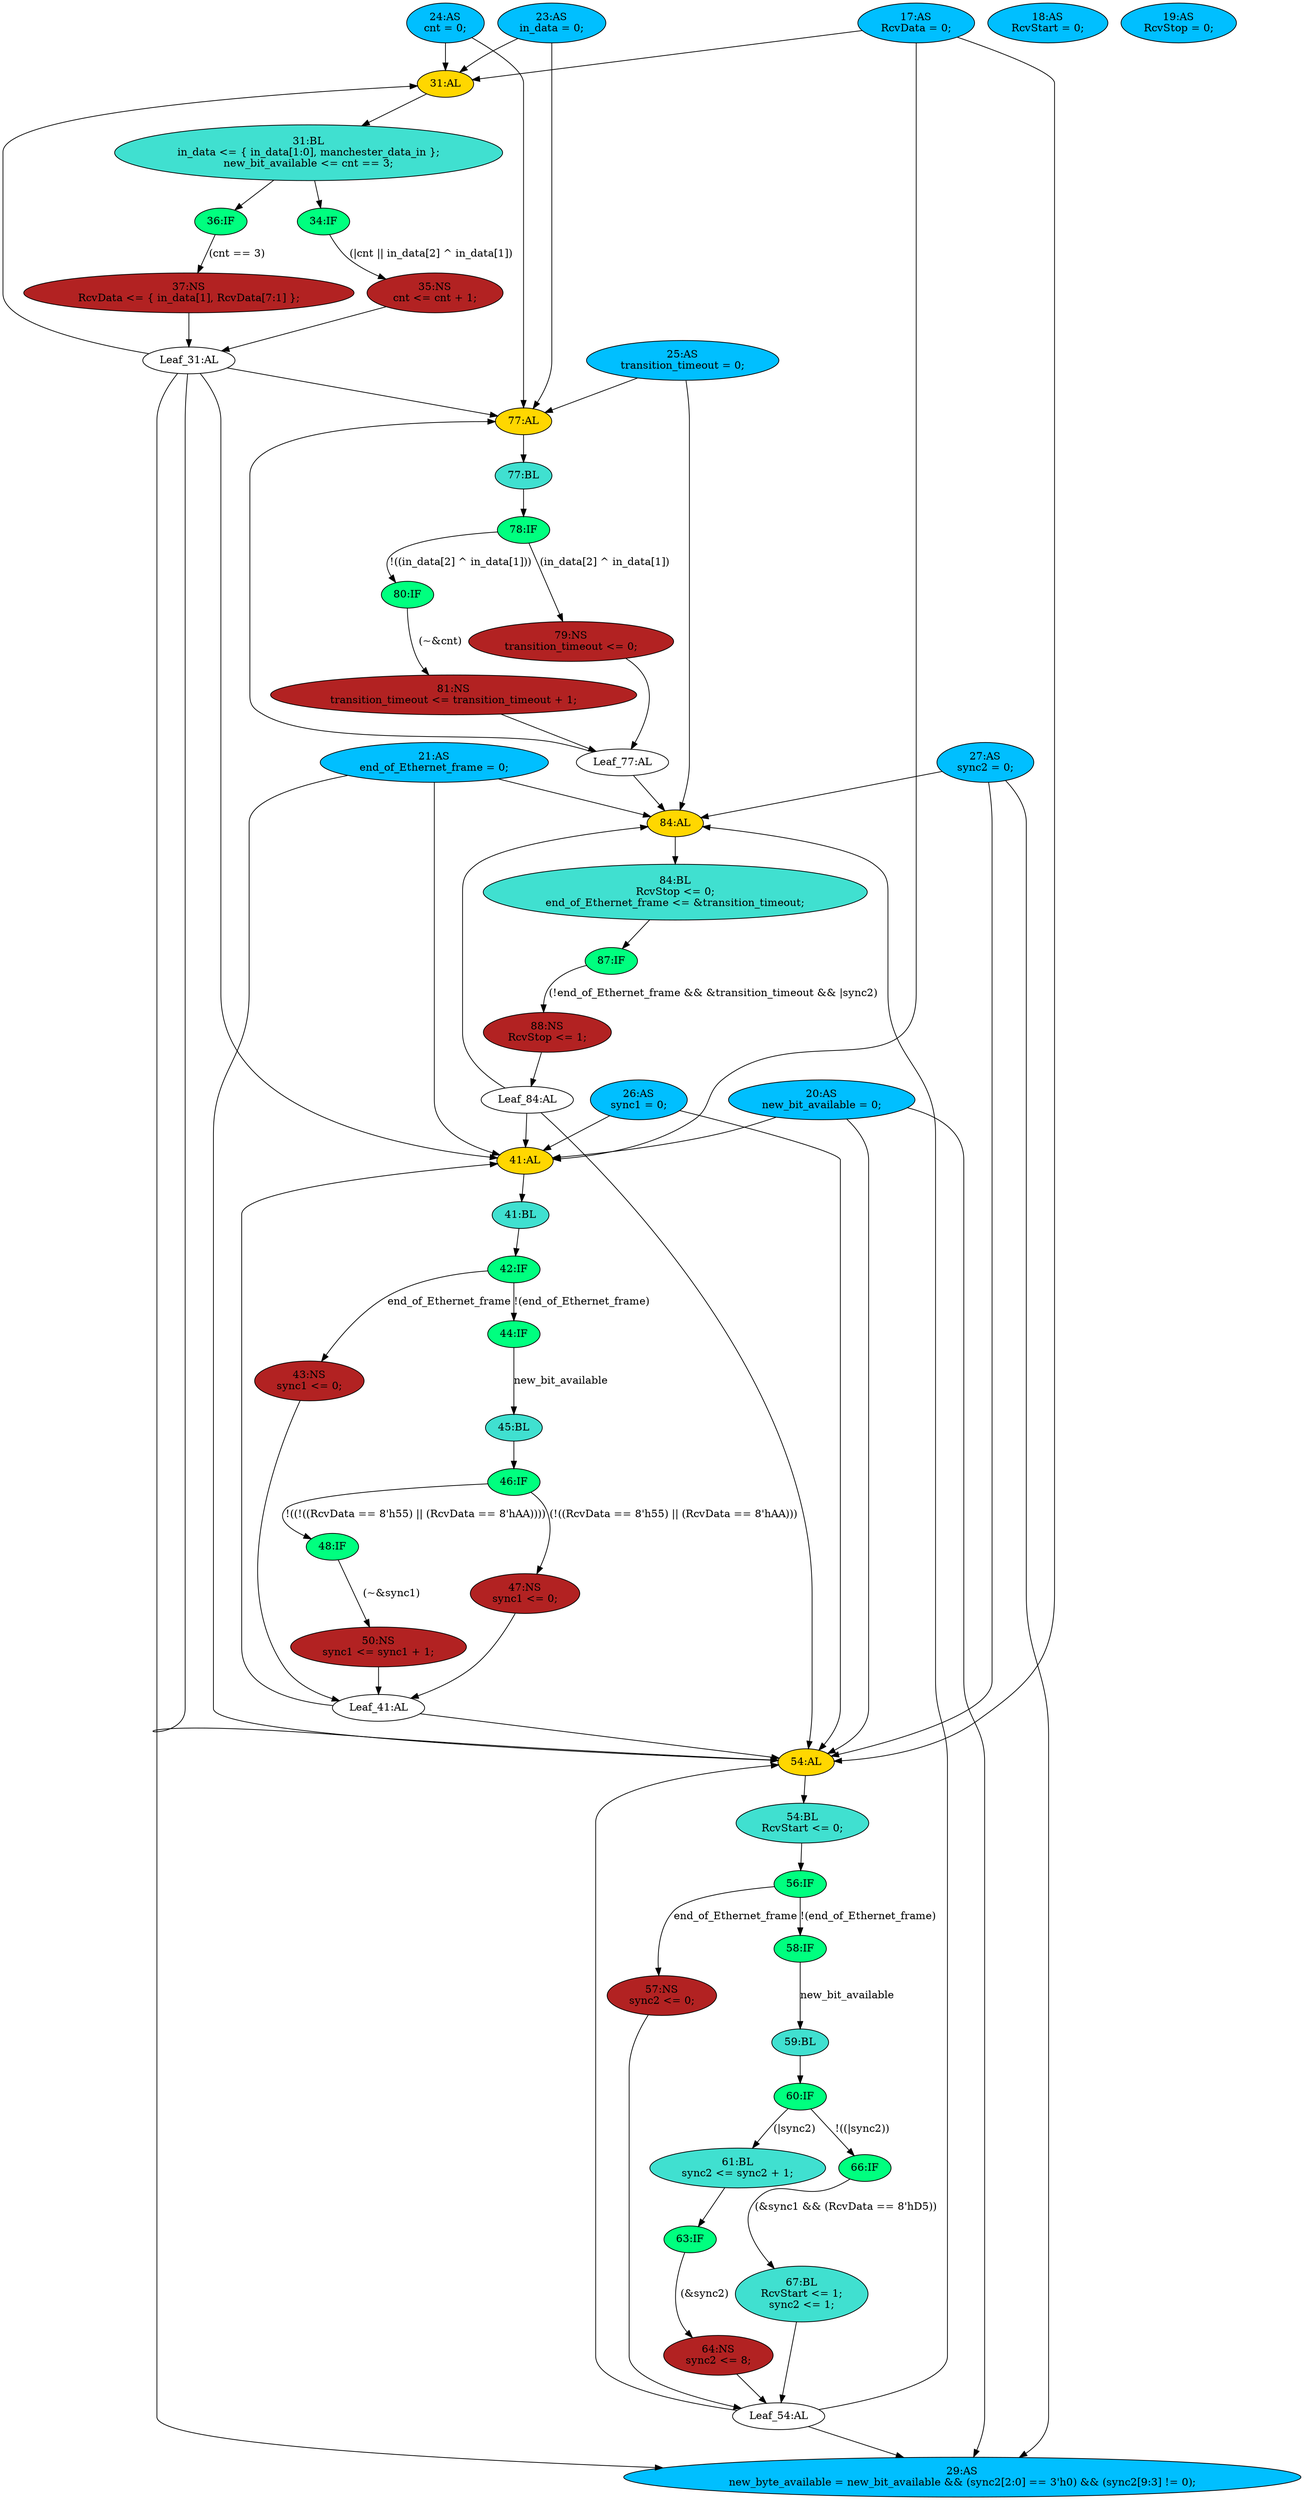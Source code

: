strict digraph "compose( ,  )" {
	node [label="\N"];
	"27:AS"	 [ast="<pyverilog.vparser.ast.Assign object at 0x7f43f4b0f290>",
		def_var="['sync2']",
		fillcolor=deepskyblue,
		label="27:AS
sync2 = 0;",
		statements="[]",
		style=filled,
		typ=Assign,
		use_var="[]"];
	"29:AS"	 [ast="<pyverilog.vparser.ast.Assign object at 0x7f43f48313d0>",
		def_var="['new_byte_available']",
		fillcolor=deepskyblue,
		label="29:AS
new_byte_available = new_bit_available && (sync2[2:0] == 3'h0) && (sync2[9:3] != 0);",
		statements="[]",
		style=filled,
		typ=Assign,
		use_var="['new_bit_available', 'sync2', 'sync2']"];
	"27:AS" -> "29:AS";
	"84:AL"	 [ast="<pyverilog.vparser.ast.Always object at 0x7f43f4c427d0>",
		clk_sens=True,
		fillcolor=gold,
		label="84:AL",
		sens="['clk48']",
		statements="[]",
		style=filled,
		typ=Always,
		use_var="['sync2', 'end_of_Ethernet_frame', 'transition_timeout']"];
	"27:AS" -> "84:AL";
	"54:AL"	 [ast="<pyverilog.vparser.ast.Always object at 0x7f43f4c3ee10>",
		clk_sens=True,
		fillcolor=gold,
		label="54:AL",
		sens="['clk48']",
		statements="[]",
		style=filled,
		typ=Always,
		use_var="['new_bit_available', 'sync2', 'end_of_Ethernet_frame', 'RcvData', 'sync1']"];
	"27:AS" -> "54:AL";
	"45:BL"	 [ast="<pyverilog.vparser.ast.Block object at 0x7f43f4c3e890>",
		fillcolor=turquoise,
		label="45:BL",
		statements="[]",
		style=filled,
		typ=Block];
	"46:IF"	 [ast="<pyverilog.vparser.ast.IfStatement object at 0x7f43f4c3ec90>",
		fillcolor=springgreen,
		label="46:IF",
		statements="[]",
		style=filled,
		typ=IfStatement];
	"45:BL" -> "46:IF"	 [cond="[]",
		lineno=None];
	"57:NS"	 [ast="<pyverilog.vparser.ast.NonblockingSubstitution object at 0x7f43f4c403d0>",
		fillcolor=firebrick,
		label="57:NS
sync2 <= 0;",
		statements="[<pyverilog.vparser.ast.NonblockingSubstitution object at 0x7f43f4c403d0>]",
		style=filled,
		typ=NonblockingSubstitution];
	"Leaf_54:AL"	 [def_var="['RcvStart', 'sync2']",
		label="Leaf_54:AL"];
	"57:NS" -> "Leaf_54:AL"	 [cond="[]",
		lineno=None];
	"54:BL"	 [ast="<pyverilog.vparser.ast.Block object at 0x7f43f4c40190>",
		fillcolor=turquoise,
		label="54:BL
RcvStart <= 0;",
		statements="[<pyverilog.vparser.ast.NonblockingSubstitution object at 0x7f43f4c400d0>]",
		style=filled,
		typ=Block];
	"56:IF"	 [ast="<pyverilog.vparser.ast.IfStatement object at 0x7f43f4c40390>",
		fillcolor=springgreen,
		label="56:IF",
		statements="[]",
		style=filled,
		typ=IfStatement];
	"54:BL" -> "56:IF"	 [cond="[]",
		lineno=None];
	"66:IF"	 [ast="<pyverilog.vparser.ast.IfStatement object at 0x7f43f4c40dd0>",
		fillcolor=springgreen,
		label="66:IF",
		statements="[]",
		style=filled,
		typ=IfStatement];
	"67:BL"	 [ast="<pyverilog.vparser.ast.Block object at 0x7f43f4c40ed0>",
		fillcolor=turquoise,
		label="67:BL
RcvStart <= 1;
sync2 <= 1;",
		statements="[<pyverilog.vparser.ast.NonblockingSubstitution object at 0x7f43f4c40f10>, <pyverilog.vparser.ast.NonblockingSubstitution object \
at 0x7f43f4c42090>]",
		style=filled,
		typ=Block];
	"66:IF" -> "67:BL"	 [cond="['sync1', 'RcvData']",
		label="(&sync1 && (RcvData == 8'hD5))",
		lineno=66];
	"50:NS"	 [ast="<pyverilog.vparser.ast.NonblockingSubstitution object at 0x7f43f4c40050>",
		fillcolor=firebrick,
		label="50:NS
sync1 <= sync1 + 1;",
		statements="[<pyverilog.vparser.ast.NonblockingSubstitution object at 0x7f43f4c40050>]",
		style=filled,
		typ=NonblockingSubstitution];
	"Leaf_41:AL"	 [def_var="['sync1']",
		label="Leaf_41:AL"];
	"50:NS" -> "Leaf_41:AL"	 [cond="[]",
		lineno=None];
	"79:NS"	 [ast="<pyverilog.vparser.ast.NonblockingSubstitution object at 0x7f43f4c42350>",
		fillcolor=firebrick,
		label="79:NS
transition_timeout <= 0;",
		statements="[<pyverilog.vparser.ast.NonblockingSubstitution object at 0x7f43f4c42350>]",
		style=filled,
		typ=NonblockingSubstitution];
	"Leaf_77:AL"	 [def_var="['transition_timeout']",
		label="Leaf_77:AL"];
	"79:NS" -> "Leaf_77:AL"	 [cond="[]",
		lineno=None];
	"56:IF" -> "57:NS"	 [cond="['end_of_Ethernet_frame']",
		label=end_of_Ethernet_frame,
		lineno=56];
	"58:IF"	 [ast="<pyverilog.vparser.ast.IfStatement object at 0x7f43f4c40590>",
		fillcolor=springgreen,
		label="58:IF",
		statements="[]",
		style=filled,
		typ=IfStatement];
	"56:IF" -> "58:IF"	 [cond="['end_of_Ethernet_frame']",
		label="!(end_of_Ethernet_frame)",
		lineno=56];
	"17:AS"	 [ast="<pyverilog.vparser.ast.Assign object at 0x7f43f4c6e250>",
		def_var="['RcvData']",
		fillcolor=deepskyblue,
		label="17:AS
RcvData = 0;",
		statements="[]",
		style=filled,
		typ=Assign,
		use_var="[]"];
	"41:AL"	 [ast="<pyverilog.vparser.ast.Always object at 0x7f43f4c3e4d0>",
		clk_sens=True,
		fillcolor=gold,
		label="41:AL",
		sens="['clk48']",
		statements="[]",
		style=filled,
		typ=Always,
		use_var="['new_bit_available', 'RcvData', 'end_of_Ethernet_frame', 'sync1']"];
	"17:AS" -> "41:AL";
	"17:AS" -> "54:AL";
	"31:AL"	 [ast="<pyverilog.vparser.ast.Always object at 0x7f43f4831610>",
		clk_sens=True,
		fillcolor=gold,
		label="31:AL",
		sens="['clk48']",
		statements="[]",
		style=filled,
		typ=Always,
		use_var="['cnt', 'in_data', 'RcvData', 'manchester_data_in']"];
	"17:AS" -> "31:AL";
	"64:NS"	 [ast="<pyverilog.vparser.ast.NonblockingSubstitution object at 0x7f43f4c40b90>",
		fillcolor=firebrick,
		label="64:NS
sync2 <= 8;",
		statements="[<pyverilog.vparser.ast.NonblockingSubstitution object at 0x7f43f4c40b90>]",
		style=filled,
		typ=NonblockingSubstitution];
	"64:NS" -> "Leaf_54:AL"	 [cond="[]",
		lineno=None];
	"78:IF"	 [ast="<pyverilog.vparser.ast.IfStatement object at 0x7f43f4c42310>",
		fillcolor=springgreen,
		label="78:IF",
		statements="[]",
		style=filled,
		typ=IfStatement];
	"78:IF" -> "79:NS"	 [cond="['in_data', 'in_data']",
		label="(in_data[2] ^ in_data[1])",
		lineno=78];
	"80:IF"	 [ast="<pyverilog.vparser.ast.IfStatement object at 0x7f43f4c42550>",
		fillcolor=springgreen,
		label="80:IF",
		statements="[]",
		style=filled,
		typ=IfStatement];
	"78:IF" -> "80:IF"	 [cond="['in_data', 'in_data']",
		label="!((in_data[2] ^ in_data[1]))",
		lineno=78];
	"41:BL"	 [ast="<pyverilog.vparser.ast.Block object at 0x7f43f4c3e550>",
		fillcolor=turquoise,
		label="41:BL",
		statements="[]",
		style=filled,
		typ=Block];
	"41:AL" -> "41:BL"	 [cond="[]",
		lineno=None];
	"44:IF"	 [ast="<pyverilog.vparser.ast.IfStatement object at 0x7f43f4c3e8d0>",
		fillcolor=springgreen,
		label="44:IF",
		statements="[]",
		style=filled,
		typ=IfStatement];
	"44:IF" -> "45:BL"	 [cond="['new_bit_available']",
		label=new_bit_available,
		lineno=44];
	"42:IF"	 [ast="<pyverilog.vparser.ast.IfStatement object at 0x7f43f4c3e6d0>",
		fillcolor=springgreen,
		label="42:IF",
		statements="[]",
		style=filled,
		typ=IfStatement];
	"42:IF" -> "44:IF"	 [cond="['end_of_Ethernet_frame']",
		label="!(end_of_Ethernet_frame)",
		lineno=42];
	"43:NS"	 [ast="<pyverilog.vparser.ast.NonblockingSubstitution object at 0x7f43f4c3e710>",
		fillcolor=firebrick,
		label="43:NS
sync1 <= 0;",
		statements="[<pyverilog.vparser.ast.NonblockingSubstitution object at 0x7f43f4c3e710>]",
		style=filled,
		typ=NonblockingSubstitution];
	"42:IF" -> "43:NS"	 [cond="['end_of_Ethernet_frame']",
		label=end_of_Ethernet_frame,
		lineno=42];
	"63:IF"	 [ast="<pyverilog.vparser.ast.IfStatement object at 0x7f43f4c40a50>",
		fillcolor=springgreen,
		label="63:IF",
		statements="[]",
		style=filled,
		typ=IfStatement];
	"63:IF" -> "64:NS"	 [cond="['sync2']",
		label="(&sync2)",
		lineno=63];
	"81:NS"	 [ast="<pyverilog.vparser.ast.NonblockingSubstitution object at 0x7f43f4c42710>",
		fillcolor=firebrick,
		label="81:NS
transition_timeout <= transition_timeout + 1;",
		statements="[<pyverilog.vparser.ast.NonblockingSubstitution object at 0x7f43f4c42710>]",
		style=filled,
		typ=NonblockingSubstitution];
	"81:NS" -> "Leaf_77:AL"	 [cond="[]",
		lineno=None];
	"60:IF"	 [ast="<pyverilog.vparser.ast.IfStatement object at 0x7f43f4c40c10>",
		fillcolor=springgreen,
		label="60:IF",
		statements="[]",
		style=filled,
		typ=IfStatement];
	"60:IF" -> "66:IF"	 [cond="['sync2']",
		label="!((|sync2))",
		lineno=60];
	"61:BL"	 [ast="<pyverilog.vparser.ast.Block object at 0x7f43f4c40950>",
		fillcolor=turquoise,
		label="61:BL
sync2 <= sync2 + 1;",
		statements="[<pyverilog.vparser.ast.NonblockingSubstitution object at 0x7f43f4c408d0>]",
		style=filled,
		typ=Block];
	"60:IF" -> "61:BL"	 [cond="['sync2']",
		label="(|sync2)",
		lineno=60];
	"59:BL"	 [ast="<pyverilog.vparser.ast.Block object at 0x7f43f4c405d0>",
		fillcolor=turquoise,
		label="59:BL",
		statements="[]",
		style=filled,
		typ=Block];
	"59:BL" -> "60:IF"	 [cond="[]",
		lineno=None];
	"37:NS"	 [ast="<pyverilog.vparser.ast.NonblockingSubstitution object at 0x7f43f4c3e450>",
		fillcolor=firebrick,
		label="37:NS
RcvData <= { in_data[1], RcvData[7:1] };",
		statements="[<pyverilog.vparser.ast.NonblockingSubstitution object at 0x7f43f4c3e450>]",
		style=filled,
		typ=NonblockingSubstitution];
	"Leaf_31:AL"	 [def_var="['cnt', 'in_data', 'RcvData', 'new_bit_available']",
		label="Leaf_31:AL"];
	"37:NS" -> "Leaf_31:AL"	 [cond="[]",
		lineno=None];
	"84:BL"	 [ast="<pyverilog.vparser.ast.Block object at 0x7f43f4c42b90>",
		fillcolor=turquoise,
		label="84:BL
RcvStop <= 0;
end_of_Ethernet_frame <= &transition_timeout;",
		statements="[<pyverilog.vparser.ast.NonblockingSubstitution object at 0x7f43f4c428d0>, <pyverilog.vparser.ast.NonblockingSubstitution object \
at 0x7f43f4c42b10>]",
		style=filled,
		typ=Block];
	"87:IF"	 [ast="<pyverilog.vparser.ast.IfStatement object at 0x7f43f4c42c90>",
		fillcolor=springgreen,
		label="87:IF",
		statements="[]",
		style=filled,
		typ=IfStatement];
	"84:BL" -> "87:IF"	 [cond="[]",
		lineno=None];
	"21:AS"	 [ast="<pyverilog.vparser.ast.Assign object at 0x7f43f4c834d0>",
		def_var="['end_of_Ethernet_frame']",
		fillcolor=deepskyblue,
		label="21:AS
end_of_Ethernet_frame = 0;",
		statements="[]",
		style=filled,
		typ=Assign,
		use_var="[]"];
	"21:AS" -> "41:AL";
	"21:AS" -> "84:AL";
	"21:AS" -> "54:AL";
	"41:BL" -> "42:IF"	 [cond="[]",
		lineno=None];
	"Leaf_54:AL" -> "29:AS";
	"Leaf_54:AL" -> "84:AL";
	"Leaf_54:AL" -> "54:AL";
	"80:IF" -> "81:NS"	 [cond="['cnt']",
		label="(~&cnt)",
		lineno=80];
	"67:BL" -> "Leaf_54:AL"	 [cond="[]",
		lineno=None];
	"58:IF" -> "59:BL"	 [cond="['new_bit_available']",
		label=new_bit_available,
		lineno=58];
	"26:AS"	 [ast="<pyverilog.vparser.ast.Assign object at 0x7f43f4b0fad0>",
		def_var="['sync1']",
		fillcolor=deepskyblue,
		label="26:AS
sync1 = 0;",
		statements="[]",
		style=filled,
		typ=Assign,
		use_var="[]"];
	"26:AS" -> "41:AL";
	"26:AS" -> "54:AL";
	"25:AS"	 [ast="<pyverilog.vparser.ast.Assign object at 0x7f43f4b0fcd0>",
		def_var="['transition_timeout']",
		fillcolor=deepskyblue,
		label="25:AS
transition_timeout = 0;",
		statements="[]",
		style=filled,
		typ=Assign,
		use_var="[]"];
	"25:AS" -> "84:AL";
	"77:AL"	 [ast="<pyverilog.vparser.ast.Always object at 0x7f43f4c40550>",
		clk_sens=True,
		fillcolor=gold,
		label="77:AL",
		sens="['clk48']",
		statements="[]",
		style=filled,
		typ=Always,
		use_var="['cnt', 'in_data', 'transition_timeout']"];
	"25:AS" -> "77:AL";
	"31:BL"	 [ast="<pyverilog.vparser.ast.Block object at 0x7f43f4831b10>",
		fillcolor=turquoise,
		label="31:BL
in_data <= { in_data[1:0], manchester_data_in };
new_bit_available <= cnt == 3;",
		statements="[<pyverilog.vparser.ast.NonblockingSubstitution object at 0x7f43f4831890>, <pyverilog.vparser.ast.NonblockingSubstitution object \
at 0x7f43f4831a90>]",
		style=filled,
		typ=Block];
	"36:IF"	 [ast="<pyverilog.vparser.ast.IfStatement object at 0x7f43f4c3e0d0>",
		fillcolor=springgreen,
		label="36:IF",
		statements="[]",
		style=filled,
		typ=IfStatement];
	"31:BL" -> "36:IF"	 [cond="[]",
		lineno=None];
	"34:IF"	 [ast="<pyverilog.vparser.ast.IfStatement object at 0x7f43f4831d90>",
		fillcolor=springgreen,
		label="34:IF",
		statements="[]",
		style=filled,
		typ=IfStatement];
	"31:BL" -> "34:IF"	 [cond="[]",
		lineno=None];
	"Leaf_84:AL"	 [def_var="['end_of_Ethernet_frame', 'RcvStop']",
		label="Leaf_84:AL"];
	"Leaf_84:AL" -> "41:AL";
	"Leaf_84:AL" -> "84:AL";
	"Leaf_84:AL" -> "54:AL";
	"Leaf_41:AL" -> "41:AL";
	"Leaf_41:AL" -> "54:AL";
	"48:IF"	 [ast="<pyverilog.vparser.ast.IfStatement object at 0x7f43f4c3ee90>",
		fillcolor=springgreen,
		label="48:IF",
		statements="[]",
		style=filled,
		typ=IfStatement];
	"46:IF" -> "48:IF"	 [cond="['RcvData', 'RcvData']",
		label="!((!((RcvData == 8'h55) || (RcvData == 8'hAA))))",
		lineno=46];
	"47:NS"	 [ast="<pyverilog.vparser.ast.NonblockingSubstitution object at 0x7f43f4c3ecd0>",
		fillcolor=firebrick,
		label="47:NS
sync1 <= 0;",
		statements="[<pyverilog.vparser.ast.NonblockingSubstitution object at 0x7f43f4c3ecd0>]",
		style=filled,
		typ=NonblockingSubstitution];
	"46:IF" -> "47:NS"	 [cond="['RcvData', 'RcvData']",
		label="(!((RcvData == 8'h55) || (RcvData == 8'hAA)))",
		lineno=46];
	"Leaf_77:AL" -> "84:AL";
	"Leaf_77:AL" -> "77:AL";
	"88:NS"	 [ast="<pyverilog.vparser.ast.NonblockingSubstitution object at 0x7f43f4c42f90>",
		fillcolor=firebrick,
		label="88:NS
RcvStop <= 1;",
		statements="[<pyverilog.vparser.ast.NonblockingSubstitution object at 0x7f43f4c42f90>]",
		style=filled,
		typ=NonblockingSubstitution];
	"88:NS" -> "Leaf_84:AL"	 [cond="[]",
		lineno=None];
	"84:AL" -> "84:BL"	 [cond="[]",
		lineno=None];
	"36:IF" -> "37:NS"	 [cond="['cnt']",
		label="(cnt == 3)",
		lineno=36];
	"87:IF" -> "88:NS"	 [cond="['end_of_Ethernet_frame', 'transition_timeout', 'sync2']",
		label="(!end_of_Ethernet_frame && &transition_timeout && |sync2)",
		lineno=87];
	"77:BL"	 [ast="<pyverilog.vparser.ast.Block object at 0x7f43f4c40910>",
		fillcolor=turquoise,
		label="77:BL",
		statements="[]",
		style=filled,
		typ=Block];
	"77:BL" -> "78:IF"	 [cond="[]",
		lineno=None];
	"18:AS"	 [ast="<pyverilog.vparser.ast.Assign object at 0x7f43f4c581d0>",
		def_var="['RcvStart']",
		fillcolor=deepskyblue,
		label="18:AS
RcvStart = 0;",
		statements="[]",
		style=filled,
		typ=Assign,
		use_var="[]"];
	"35:NS"	 [ast="<pyverilog.vparser.ast.NonblockingSubstitution object at 0x7f43f4831f90>",
		fillcolor=firebrick,
		label="35:NS
cnt <= cnt + 1;",
		statements="[<pyverilog.vparser.ast.NonblockingSubstitution object at 0x7f43f4831f90>]",
		style=filled,
		typ=NonblockingSubstitution];
	"35:NS" -> "Leaf_31:AL"	 [cond="[]",
		lineno=None];
	"43:NS" -> "Leaf_41:AL"	 [cond="[]",
		lineno=None];
	"54:AL" -> "54:BL"	 [cond="[]",
		lineno=None];
	"31:AL" -> "31:BL"	 [cond="[]",
		lineno=None];
	"20:AS"	 [ast="<pyverilog.vparser.ast.Assign object at 0x7f43f4c8c650>",
		def_var="['new_bit_available']",
		fillcolor=deepskyblue,
		label="20:AS
new_bit_available = 0;",
		statements="[]",
		style=filled,
		typ=Assign,
		use_var="[]"];
	"20:AS" -> "41:AL";
	"20:AS" -> "29:AS";
	"20:AS" -> "54:AL";
	"48:IF" -> "50:NS"	 [cond="['sync1']",
		label="(~&sync1)",
		lineno=48];
	"Leaf_31:AL" -> "41:AL";
	"Leaf_31:AL" -> "29:AS";
	"Leaf_31:AL" -> "54:AL";
	"Leaf_31:AL" -> "31:AL";
	"Leaf_31:AL" -> "77:AL";
	"77:AL" -> "77:BL"	 [cond="[]",
		lineno=None];
	"61:BL" -> "63:IF"	 [cond="[]",
		lineno=None];
	"24:AS"	 [ast="<pyverilog.vparser.ast.Assign object at 0x7f43f4b0f850>",
		def_var="['cnt']",
		fillcolor=deepskyblue,
		label="24:AS
cnt = 0;",
		statements="[]",
		style=filled,
		typ=Assign,
		use_var="[]"];
	"24:AS" -> "31:AL";
	"24:AS" -> "77:AL";
	"47:NS" -> "Leaf_41:AL"	 [cond="[]",
		lineno=None];
	"23:AS"	 [ast="<pyverilog.vparser.ast.Assign object at 0x7f43f4b0fc10>",
		def_var="['in_data']",
		fillcolor=deepskyblue,
		label="23:AS
in_data = 0;",
		statements="[]",
		style=filled,
		typ=Assign,
		use_var="[]"];
	"23:AS" -> "31:AL";
	"23:AS" -> "77:AL";
	"19:AS"	 [ast="<pyverilog.vparser.ast.Assign object at 0x7f43f554f690>",
		def_var="['RcvStop']",
		fillcolor=deepskyblue,
		label="19:AS
RcvStop = 0;",
		statements="[]",
		style=filled,
		typ=Assign,
		use_var="[]"];
	"34:IF" -> "35:NS"	 [cond="['cnt', 'in_data', 'in_data']",
		label="(|cnt || in_data[2] ^ in_data[1])",
		lineno=34];
}
